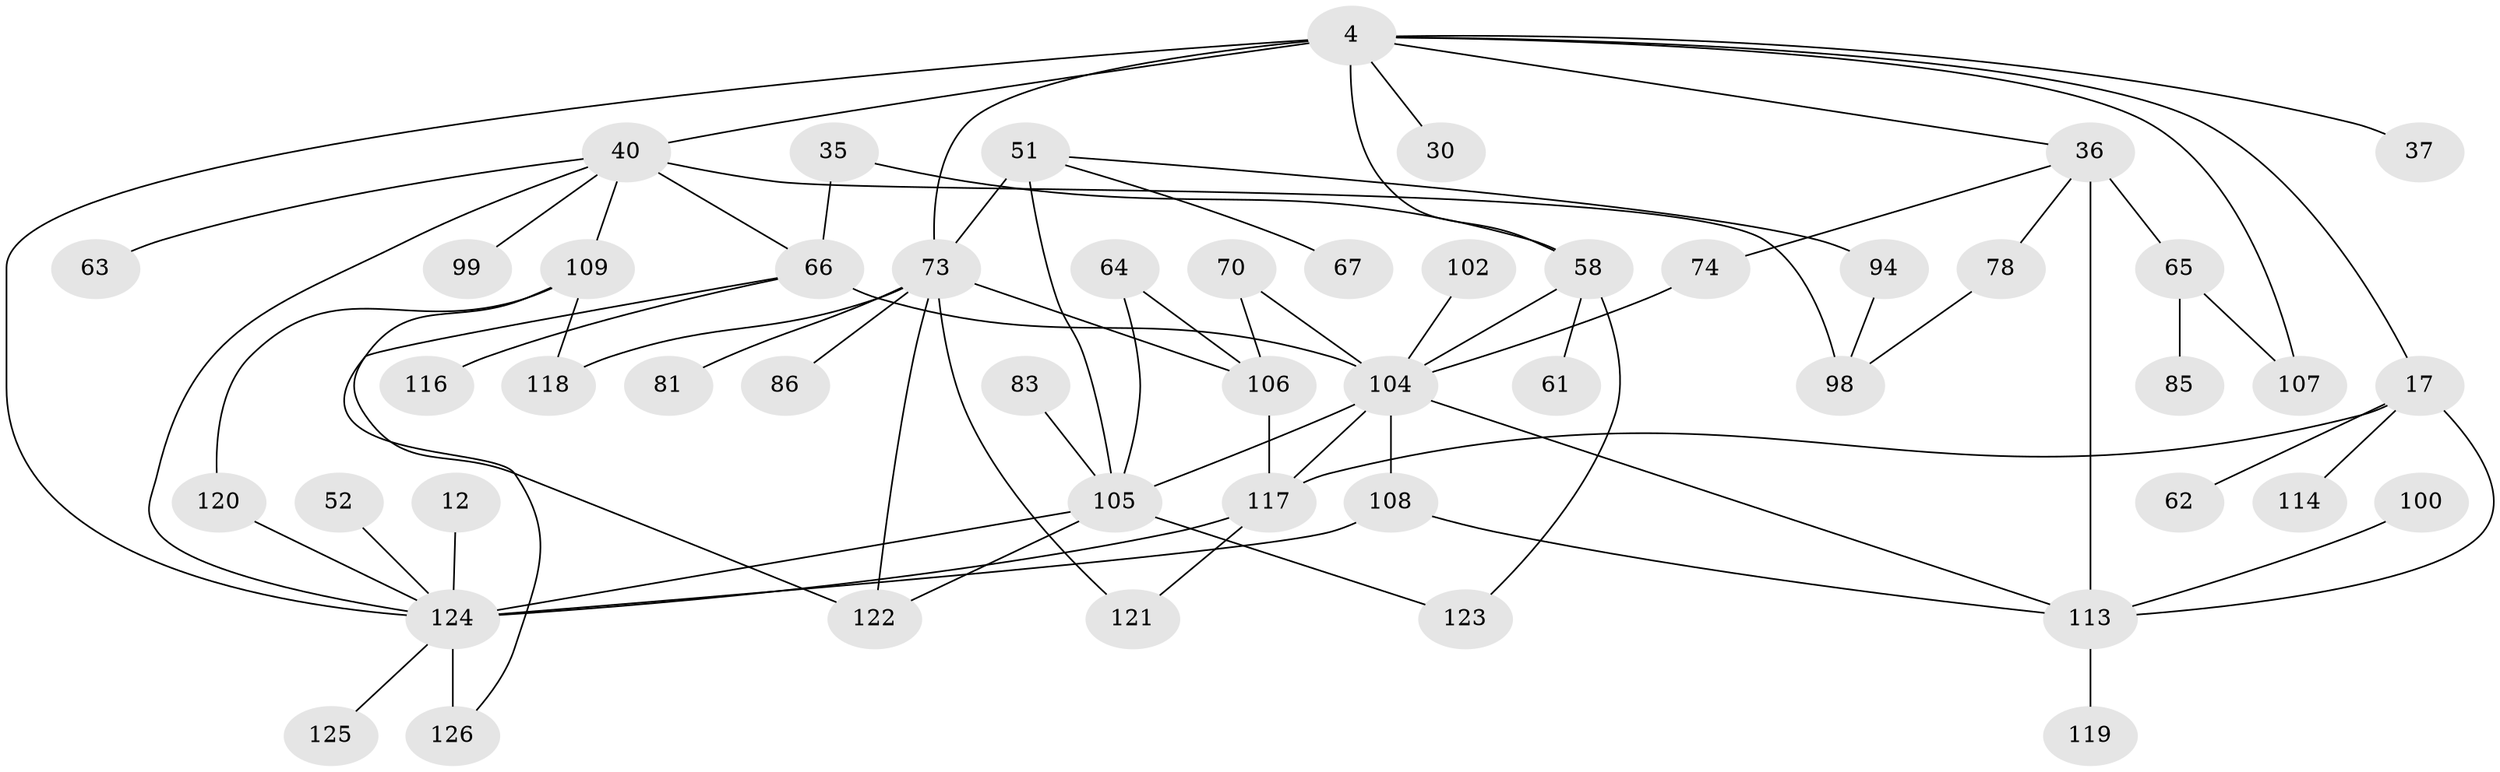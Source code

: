 // original degree distribution, {6: 0.031746031746031744, 5: 0.05555555555555555, 8: 0.007936507936507936, 7: 0.031746031746031744, 4: 0.1111111111111111, 3: 0.1984126984126984, 1: 0.20634920634920634, 2: 0.35714285714285715}
// Generated by graph-tools (version 1.1) at 2025/45/03/04/25 21:45:48]
// undirected, 50 vertices, 74 edges
graph export_dot {
graph [start="1"]
  node [color=gray90,style=filled];
  4 [super="+3"];
  12;
  17;
  30;
  35;
  36;
  37;
  40 [super="+1+2"];
  51 [super="+27"];
  52;
  58 [super="+15+54"];
  61;
  62;
  63;
  64;
  65 [super="+53"];
  66 [super="+9+14"];
  67 [super="+49+55"];
  70;
  73 [super="+11+39"];
  74;
  78;
  81;
  83;
  85;
  86;
  94 [super="+42+71"];
  98 [super="+8"];
  99;
  100;
  102;
  104 [super="+101+87"];
  105 [super="+60+57+96"];
  106 [super="+77"];
  107 [super="+95"];
  108 [super="+84"];
  109 [super="+46+92+41"];
  113 [super="+68+88"];
  114;
  116;
  117 [super="+29+115"];
  118 [super="+110"];
  119;
  120;
  121;
  122 [super="+97"];
  123 [super="+72"];
  124 [super="+47+26"];
  125;
  126 [super="+90"];
  4 -- 30;
  4 -- 36;
  4 -- 37;
  4 -- 40 [weight=2];
  4 -- 17;
  4 -- 73 [weight=2];
  4 -- 124;
  4 -- 58;
  4 -- 107;
  12 -- 124;
  17 -- 62;
  17 -- 114;
  17 -- 117 [weight=2];
  17 -- 113 [weight=2];
  35 -- 58;
  35 -- 66;
  36 -- 113 [weight=2];
  36 -- 74;
  36 -- 65 [weight=2];
  36 -- 78;
  40 -- 99;
  40 -- 98 [weight=2];
  40 -- 63;
  40 -- 66;
  40 -- 109 [weight=2];
  40 -- 124;
  51 -- 73;
  51 -- 67;
  51 -- 105 [weight=3];
  51 -- 94;
  52 -- 124;
  58 -- 61 [weight=2];
  58 -- 123;
  58 -- 104;
  64 -- 106;
  64 -- 105;
  65 -- 85;
  65 -- 107;
  66 -- 116;
  66 -- 126;
  66 -- 104 [weight=3];
  70 -- 106;
  70 -- 104;
  73 -- 81;
  73 -- 86;
  73 -- 121;
  73 -- 106 [weight=2];
  73 -- 122;
  73 -- 118;
  74 -- 104;
  78 -- 98;
  83 -- 105;
  94 -- 98;
  100 -- 113;
  102 -- 104;
  104 -- 105 [weight=2];
  104 -- 108;
  104 -- 113 [weight=2];
  104 -- 117;
  105 -- 122;
  105 -- 123;
  105 -- 124;
  106 -- 117 [weight=2];
  108 -- 124 [weight=2];
  108 -- 113;
  109 -- 120;
  109 -- 122;
  109 -- 118;
  113 -- 119;
  117 -- 121;
  117 -- 124 [weight=2];
  120 -- 124;
  124 -- 125;
  124 -- 126 [weight=3];
}

